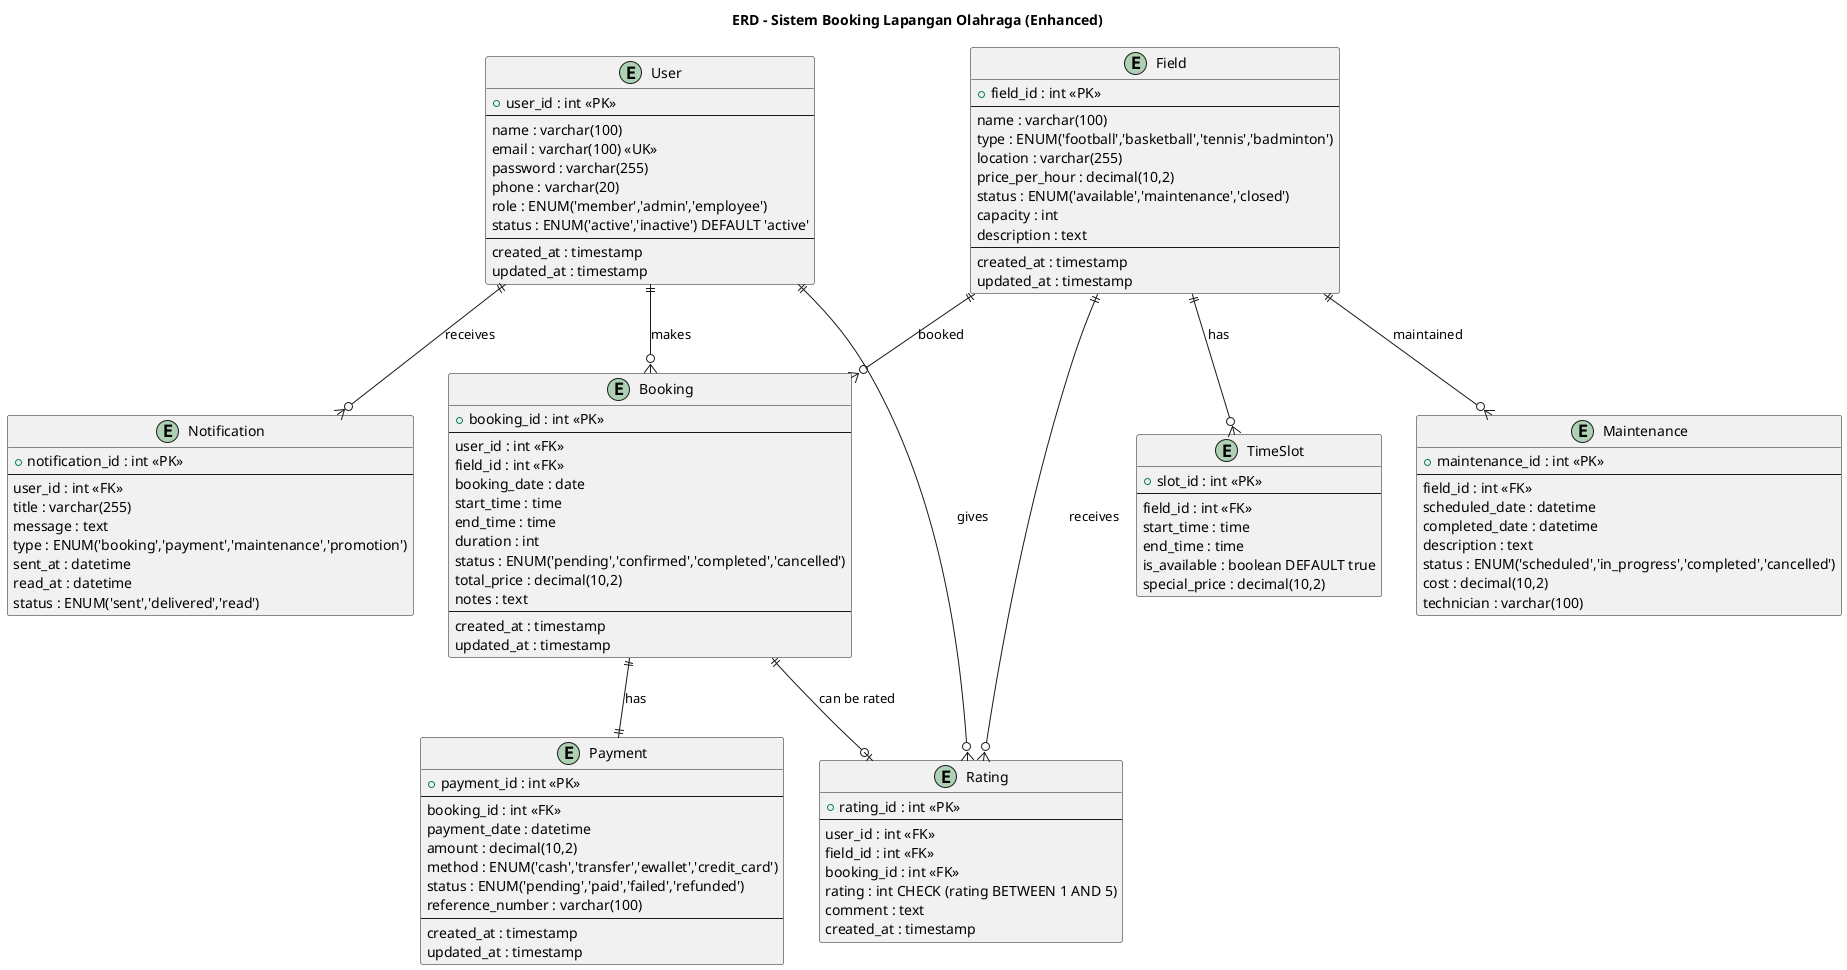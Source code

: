 @startuml
title ERD - Sistem Booking Lapangan Olahraga (Enhanced)

entity User {
  +user_id : int <<PK>>
  --
  name : varchar(100)
  email : varchar(100) <<UK>>
  password : varchar(255)
  phone : varchar(20)
  role : ENUM('member','admin','employee')
  status : ENUM('active','inactive') DEFAULT 'active'
  --
  created_at : timestamp
  updated_at : timestamp
}

entity Field {
  +field_id : int <<PK>>
  --
  name : varchar(100)
  type : ENUM('football','basketball','tennis','badminton')
  location : varchar(255)
  price_per_hour : decimal(10,2)
  status : ENUM('available','maintenance','closed')
  capacity : int
  description : text
  --
  created_at : timestamp
  updated_at : timestamp
}

entity Booking {
  +booking_id : int <<PK>>
  --
  user_id : int <<FK>>
  field_id : int <<FK>>
  booking_date : date
  start_time : time
  end_time : time
  duration : int
  status : ENUM('pending','confirmed','completed','cancelled')
  total_price : decimal(10,2)
  notes : text
  --
  created_at : timestamp
  updated_at : timestamp
}

entity Payment {
  +payment_id : int <<PK>>
  --
  booking_id : int <<FK>>
  payment_date : datetime
  amount : decimal(10,2)
  method : ENUM('cash','transfer','ewallet','credit_card')
  status : ENUM('pending','paid','failed','refunded')
  reference_number : varchar(100)
  --
  created_at : timestamp
  updated_at : timestamp
}

entity Notification {
  +notification_id : int <<PK>>
  --
  user_id : int <<FK>>
  title : varchar(255)
  message : text
  type : ENUM('booking','payment','maintenance','promotion')
  sent_at : datetime
  read_at : datetime
  status : ENUM('sent','delivered','read')
}

entity Maintenance {
  +maintenance_id : int <<PK>>
  --
  field_id : int <<FK>>
  scheduled_date : datetime
  completed_date : datetime
  description : text
  status : ENUM('scheduled','in_progress','completed','cancelled')
  cost : decimal(10,2)
  technician : varchar(100)
}

' Additional useful entities
entity TimeSlot {
  +slot_id : int <<PK>>
  --
  field_id : int <<FK>>
  start_time : time
  end_time : time
  is_available : boolean DEFAULT true
  special_price : decimal(10,2)
}

entity Rating {
  +rating_id : int <<PK>>
  --
  user_id : int <<FK>>
  field_id : int <<FK>>
  booking_id : int <<FK>>
  rating : int CHECK (rating BETWEEN 1 AND 5)
  comment : text
  created_at : timestamp
}

' Relationships
User ||--o{ Booking : "makes"
Field ||--o{ Booking : "booked"
Booking ||--|| Payment : "has"
User ||--o{ Notification : "receives"
Field ||--o{ Maintenance : "maintained"
Field ||--o{ TimeSlot : "has"
User ||--o{ Rating : "gives"
Field ||--o{ Rating : "receives"
Booking ||--o| Rating : "can be rated"

@enduml

